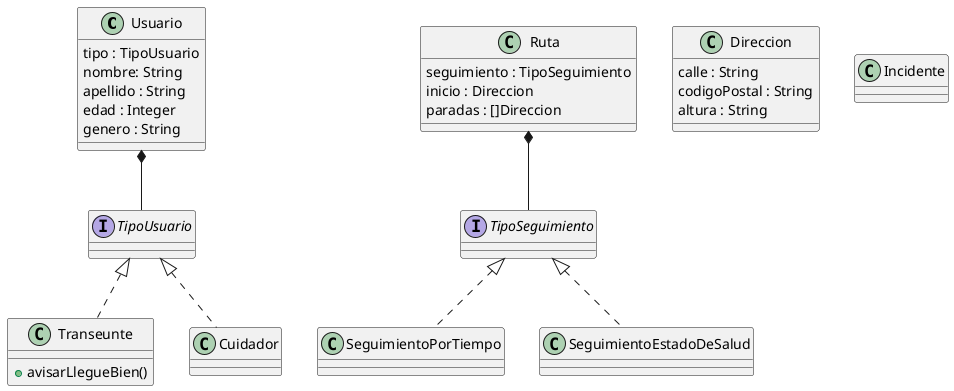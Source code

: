 @startuml
class Usuario{
    tipo : TipoUsuario
    nombre: String
    apellido : String
    edad : Integer
    genero : String

}

interface TipoUsuario{
}

class Transeunte {
    + avisarLlegueBien()
}

class Cuidador {
}

class Ruta{
    seguimiento : TipoSeguimiento
    inicio : Direccion
    paradas : []Direccion
}

interface TipoSeguimiento{}

class SeguimientoPorTiempo{}

class SeguimientoEstadoDeSalud{}

class Direccion{
    calle : String
    codigoPostal : String
    altura : String
}

class Incidente{
}


Usuario *-- TipoUsuario
TipoUsuario <|.. Transeunte
TipoUsuario <|.. Cuidador

Ruta *-- TipoSeguimiento
TipoSeguimiento <|.. SeguimientoPorTiempo
TipoSeguimiento <|.. SeguimientoEstadoDeSalud

@enduml